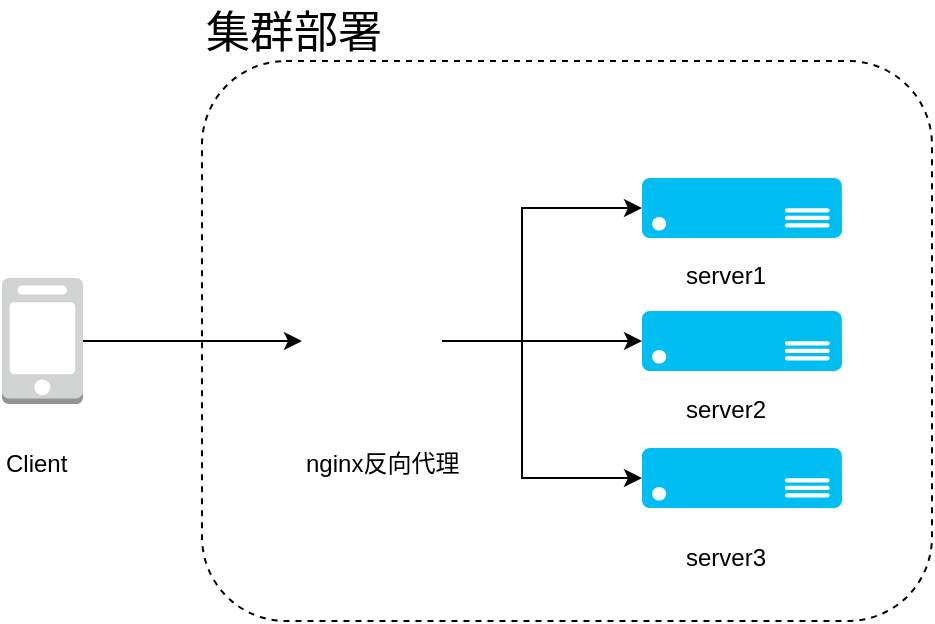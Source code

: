 <mxfile version="11.1.2" type="github"><diagram id="sLD9xftrj81O83Q2zxFw" name="第 1 页"><mxGraphModel dx="1422" dy="715" grid="1" gridSize="10" guides="1" tooltips="1" connect="1" arrows="1" fold="1" page="1" pageScale="1" pageWidth="3300" pageHeight="4681" math="0" shadow="0"><root><mxCell id="0"/><mxCell id="1" parent="0"/><mxCell id="o7FzvReXbzCbUMqV-huw-14" value="" style="edgeStyle=orthogonalEdgeStyle;rounded=0;orthogonalLoop=1;jettySize=auto;html=1;entryX=0;entryY=0.5;entryDx=0;entryDy=0;" edge="1" parent="1" source="o7FzvReXbzCbUMqV-huw-2" target="o7FzvReXbzCbUMqV-huw-3"><mxGeometry relative="1" as="geometry"><mxPoint x="590.5" y="431.5" as="targetPoint"/></mxGeometry></mxCell><mxCell id="o7FzvReXbzCbUMqV-huw-2" value="" style="outlineConnect=0;dashed=0;verticalLabelPosition=bottom;verticalAlign=top;align=center;html=1;shape=mxgraph.aws3.mobile_client;fillColor=#D2D3D3;gradientColor=none;" vertex="1" parent="1"><mxGeometry x="470" y="400" width="40.5" height="63" as="geometry"/></mxCell><mxCell id="o7FzvReXbzCbUMqV-huw-16" value="" style="edgeStyle=orthogonalEdgeStyle;rounded=0;orthogonalLoop=1;jettySize=auto;html=1;entryX=0;entryY=0.5;entryDx=0;entryDy=0;entryPerimeter=0;" edge="1" parent="1" source="o7FzvReXbzCbUMqV-huw-3" target="o7FzvReXbzCbUMqV-huw-5"><mxGeometry relative="1" as="geometry"><mxPoint x="770" y="431.5" as="targetPoint"/></mxGeometry></mxCell><mxCell id="o7FzvReXbzCbUMqV-huw-3" value="" style="shape=image;html=1;verticalAlign=top;verticalLabelPosition=bottom;labelBackgroundColor=#ffffff;imageAspect=0;aspect=fixed;image=https://cdn4.iconfinder.com/data/icons/logos-brands-5/24/nginx-128.png" vertex="1" parent="1"><mxGeometry x="620" y="396.5" width="70" height="70" as="geometry"/></mxCell><mxCell id="o7FzvReXbzCbUMqV-huw-18" value="" style="edgeStyle=orthogonalEdgeStyle;rounded=0;orthogonalLoop=1;jettySize=auto;html=1;startArrow=classic;startFill=1;endArrow=classic;endFill=1;entryX=0;entryY=0.5;entryDx=0;entryDy=0;entryPerimeter=0;" edge="1" parent="1" source="o7FzvReXbzCbUMqV-huw-4" target="o7FzvReXbzCbUMqV-huw-7"><mxGeometry relative="1" as="geometry"><mxPoint x="780" y="500" as="targetPoint"/><Array as="points"><mxPoint x="730" y="365"/><mxPoint x="730" y="500"/><mxPoint x="790" y="500"/></Array></mxGeometry></mxCell><mxCell id="o7FzvReXbzCbUMqV-huw-4" value="" style="verticalLabelPosition=bottom;html=1;verticalAlign=top;align=center;strokeColor=none;fillColor=#00BEF2;shape=mxgraph.azure.server;" vertex="1" parent="1"><mxGeometry x="790" y="350" width="100" height="30" as="geometry"/></mxCell><mxCell id="o7FzvReXbzCbUMqV-huw-5" value="" style="verticalLabelPosition=bottom;html=1;verticalAlign=top;align=center;strokeColor=none;fillColor=#00BEF2;shape=mxgraph.azure.server;" vertex="1" parent="1"><mxGeometry x="790" y="416.5" width="100" height="30" as="geometry"/></mxCell><mxCell id="o7FzvReXbzCbUMqV-huw-7" value="" style="verticalLabelPosition=bottom;html=1;verticalAlign=top;align=center;strokeColor=none;fillColor=#00BEF2;shape=mxgraph.azure.server;" vertex="1" parent="1"><mxGeometry x="790" y="485" width="100" height="30" as="geometry"/></mxCell><mxCell id="o7FzvReXbzCbUMqV-huw-9" value="Client" style="text;html=1;resizable=0;points=[];autosize=1;align=left;verticalAlign=top;spacingTop=-4;" vertex="1" parent="1"><mxGeometry x="470" y="483" width="50" height="20" as="geometry"/></mxCell><mxCell id="o7FzvReXbzCbUMqV-huw-10" value="" style="rounded=1;whiteSpace=wrap;html=1;dashed=1;glass=0;shadow=0;fillColor=none;" vertex="1" parent="1"><mxGeometry x="570" y="291.5" width="365" height="280" as="geometry"/></mxCell><mxCell id="o7FzvReXbzCbUMqV-huw-23" value="server1" style="text;html=1;resizable=0;points=[];autosize=1;align=left;verticalAlign=top;spacingTop=-4;" vertex="1" parent="1"><mxGeometry x="810" y="388.5" width="60" height="20" as="geometry"/></mxCell><mxCell id="o7FzvReXbzCbUMqV-huw-24" value="server2" style="text;html=1;resizable=0;points=[];autosize=1;align=left;verticalAlign=top;spacingTop=-4;" vertex="1" parent="1"><mxGeometry x="810" y="456" width="60" height="20" as="geometry"/></mxCell><mxCell id="o7FzvReXbzCbUMqV-huw-28" value="server3" style="text;html=1;resizable=0;points=[];autosize=1;align=left;verticalAlign=top;spacingTop=-4;" vertex="1" parent="1"><mxGeometry x="810" y="530" width="60" height="20" as="geometry"/></mxCell><mxCell id="o7FzvReXbzCbUMqV-huw-29" value="nginx反向代理" style="text;html=1;resizable=0;points=[];autosize=1;align=left;verticalAlign=top;spacingTop=-4;" vertex="1" parent="1"><mxGeometry x="620" y="483" width="90" height="20" as="geometry"/></mxCell><mxCell id="o7FzvReXbzCbUMqV-huw-30" value="集群部署" style="text;html=1;resizable=0;points=[];autosize=1;align=left;verticalAlign=top;spacingTop=-4;fontSize=22;" vertex="1" parent="1"><mxGeometry x="570" y="261.5" width="60" height="20" as="geometry"/></mxCell></root></mxGraphModel></diagram></mxfile>